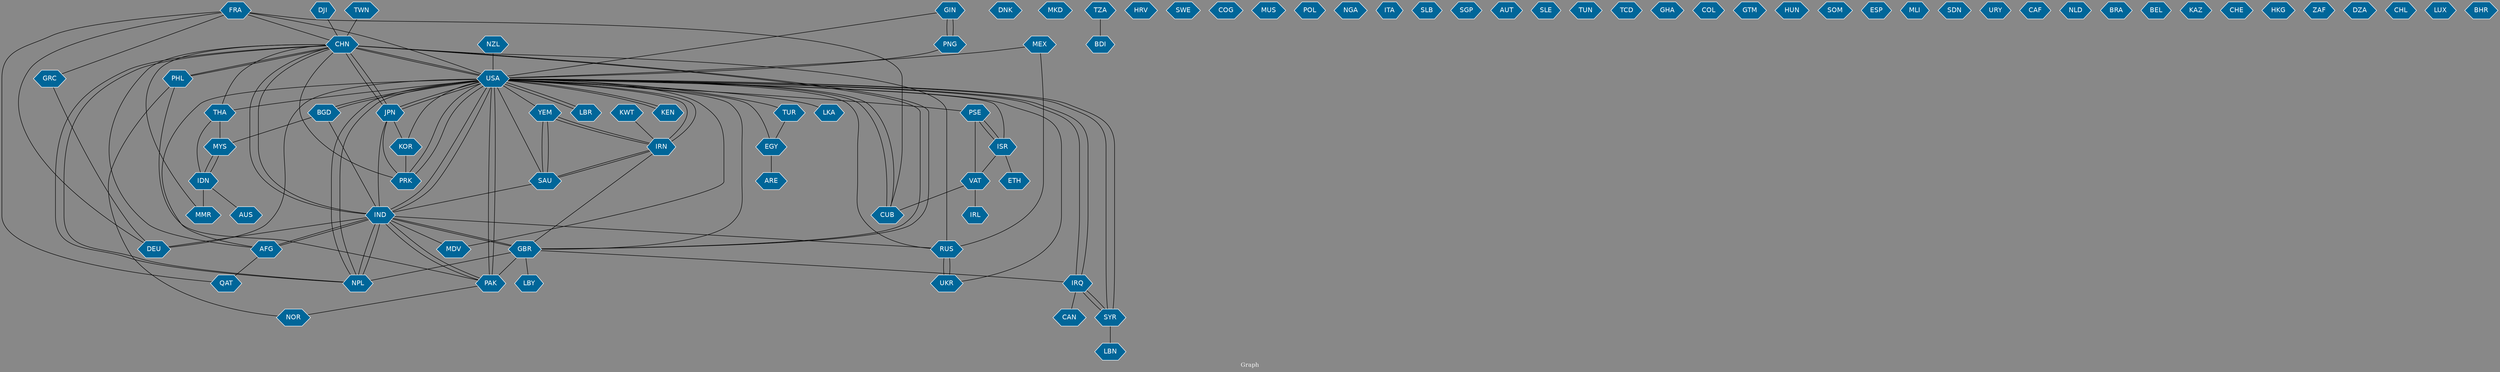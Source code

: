 // Countries together in item graph
graph {
	graph [bgcolor="#888888" fontcolor=white fontsize=12 label="Graph" outputorder=edgesfirst overlap=prism]
	node [color=white fillcolor="#006699" fontcolor=white fontname=Helvetica shape=hexagon style=filled]
	edge [arrowhead=open color=black fontcolor=white fontname=Courier fontsize=12]
		CHN [label=CHN]
		USA [label=USA]
		DNK [label=DNK]
		YEM [label=YEM]
		MKD [label=MKD]
		BDI [label=BDI]
		SYR [label=SYR]
		GBR [label=GBR]
		IND [label=IND]
		IRQ [label=IRQ]
		IRN [label=IRN]
		HRV [label=HRV]
		UKR [label=UKR]
		VAT [label=VAT]
		NPL [label=NPL]
		SAU [label=SAU]
		FRA [label=FRA]
		SWE [label=SWE]
		CUB [label=CUB]
		LKA [label=LKA]
		COG [label=COG]
		AFG [label=AFG]
		QAT [label=QAT]
		PSE [label=PSE]
		MMR [label=MMR]
		MUS [label=MUS]
		PAK [label=PAK]
		JPN [label=JPN]
		POL [label=POL]
		NGA [label=NGA]
		IRL [label=IRL]
		ITA [label=ITA]
		AUS [label=AUS]
		RUS [label=RUS]
		SLB [label=SLB]
		ISR [label=ISR]
		THA [label=THA]
		PRK [label=PRK]
		SGP [label=SGP]
		AUT [label=AUT]
		MYS [label=MYS]
		EGY [label=EGY]
		LBY [label=LBY]
		NOR [label=NOR]
		SLE [label=SLE]
		PHL [label=PHL]
		IDN [label=IDN]
		TUN [label=TUN]
		KOR [label=KOR]
		ARE [label=ARE]
		TZA [label=TZA]
		MDV [label=MDV]
		TCD [label=TCD]
		MEX [label=MEX]
		DEU [label=DEU]
		BGD [label=BGD]
		LBR [label=LBR]
		GRC [label=GRC]
		GHA [label=GHA]
		COL [label=COL]
		KWT [label=KWT]
		GIN [label=GIN]
		PNG [label=PNG]
		GTM [label=GTM]
		DJI [label=DJI]
		KEN [label=KEN]
		TUR [label=TUR]
		HUN [label=HUN]
		SOM [label=SOM]
		ESP [label=ESP]
		MLI [label=MLI]
		SDN [label=SDN]
		URY [label=URY]
		CAN [label=CAN]
		CAF [label=CAF]
		ETH [label=ETH]
		NLD [label=NLD]
		BRA [label=BRA]
		BEL [label=BEL]
		NZL [label=NZL]
		KAZ [label=KAZ]
		CHE [label=CHE]
		HKG [label=HKG]
		ZAF [label=ZAF]
		DZA [label=DZA]
		CHL [label=CHL]
		LUX [label=LUX]
		TWN [label=TWN]
		LBN [label=LBN]
		BHR [label=BHR]
			ISR -- ETH [weight=1]
			GBR -- IRN [weight=1]
			USA -- THA [weight=1]
			CHN -- NPL [weight=3]
			PAK -- NOR [weight=1]
			SAU -- YEM [weight=2]
			IDN -- MYS [weight=1]
			CHN -- THA [weight=1]
			PHL -- NOR [weight=1]
			GBR -- IRQ [weight=1]
			USA -- LKA [weight=1]
			IND -- GBR [weight=8]
			IDN -- THA [weight=1]
			IND -- MDV [weight=1]
			VAT -- IRL [weight=2]
			PSE -- VAT [weight=5]
			SYR -- LBN [weight=1]
			IND -- CHN [weight=5]
			LBR -- USA [weight=1]
			CHN -- PRK [weight=1]
			TUR -- EGY [weight=1]
			USA -- YEM [weight=1]
			JPN -- CHN [weight=1]
			BGD -- USA [weight=1]
			PAK -- IND [weight=2]
			IRQ -- CAN [weight=1]
			PRK -- USA [weight=1]
			THA -- MYS [weight=4]
			USA -- IRN [weight=3]
			TWN -- CHN [weight=1]
			KOR -- PRK [weight=2]
			USA -- AFG [weight=1]
			USA -- NPL [weight=4]
			USA -- IRQ [weight=4]
			KOR -- USA [weight=2]
			CHN -- USA [weight=11]
			USA -- LBR [weight=1]
			CHN -- GBR [weight=1]
			GBR -- CHN [weight=1]
			BGD -- MYS [weight=1]
			IND -- USA [weight=2]
			GIN -- USA [weight=1]
			CHN -- IND [weight=9]
			ISR -- VAT [weight=1]
			YEM -- IRN [weight=1]
			GBR -- LBY [weight=1]
			USA -- SYR [weight=2]
			GBR -- PAK [weight=1]
			PNG -- USA [weight=1]
			JPN -- PRK [weight=1]
			GBR -- IND [weight=9]
			NPL -- CHN [weight=2]
			USA -- TUR [weight=1]
			CHN -- JPN [weight=2]
			RUS -- CHN [weight=1]
			UKR -- USA [weight=1]
			USA -- CUB [weight=3]
			BGD -- IND [weight=1]
			FRA -- GRC [weight=1]
			JPN -- IND [weight=1]
			SAU -- IRN [weight=2]
			IRN -- YEM [weight=1]
			FRA -- DEU [weight=1]
			KEN -- USA [weight=2]
			PNG -- GIN [weight=1]
			IDN -- AUS [weight=2]
			IRQ -- SYR [weight=2]
			FRA -- USA [weight=1]
			GIN -- PNG [weight=4]
			ISR -- PSE [weight=2]
			IND -- PAK [weight=1]
			PSE -- ISR [weight=2]
			USA -- ISR [weight=2]
			PAK -- USA [weight=5]
			MEX -- RUS [weight=1]
			GBR -- NPL [weight=1]
			DJI -- CHN [weight=1]
			MYS -- IDN [weight=2]
			AFG -- IND [weight=1]
			JPN -- USA [weight=1]
			TZA -- BDI [weight=1]
			MEX -- USA [weight=1]
			MMR -- CHN [weight=1]
			NZL -- USA [weight=1]
			USA -- JPN [weight=4]
			KWT -- IRN [weight=1]
			CHN -- PHL [weight=1]
			RUS -- UKR [weight=1]
			IDN -- MMR [weight=1]
			IRN -- USA [weight=4]
			USA -- PSE [weight=1]
			IRN -- SAU [weight=1]
			VAT -- CUB [weight=2]
			FRA -- CUB [weight=1]
			SAU -- IND [weight=1]
			AFG -- QAT [weight=1]
			USA -- DEU [weight=1]
			USA -- PAK [weight=3]
			USA -- PRK [weight=1]
			NPL -- IND [weight=5]
			SYR -- USA [weight=3]
			SYR -- IRQ [weight=2]
			USA -- BGD [weight=1]
			UKR -- RUS [weight=3]
			EGY -- ARE [weight=1]
			USA -- KEN [weight=1]
			USA -- EGY [weight=2]
			AFG -- CHN [weight=1]
			IRQ -- USA [weight=1]
			JPN -- KOR [weight=1]
			USA -- SAU [weight=2]
			IND -- RUS [weight=1]
			USA -- IND [weight=4]
			NPL -- USA [weight=2]
			RUS -- USA [weight=1]
			FRA -- QAT [weight=1]
			CUB -- USA [weight=2]
			FRA -- CHN [weight=1]
			GRC -- DEU [weight=1]
			USA -- CHN [weight=9]
			PHL -- CHN [weight=1]
			USA -- MDV [weight=1]
			YEM -- SAU [weight=5]
			USA -- GBR [weight=2]
			IND -- DEU [weight=1]
			PHL -- PAK [weight=1]
			IND -- NPL [weight=5]
			IND -- AFG [weight=2]
}